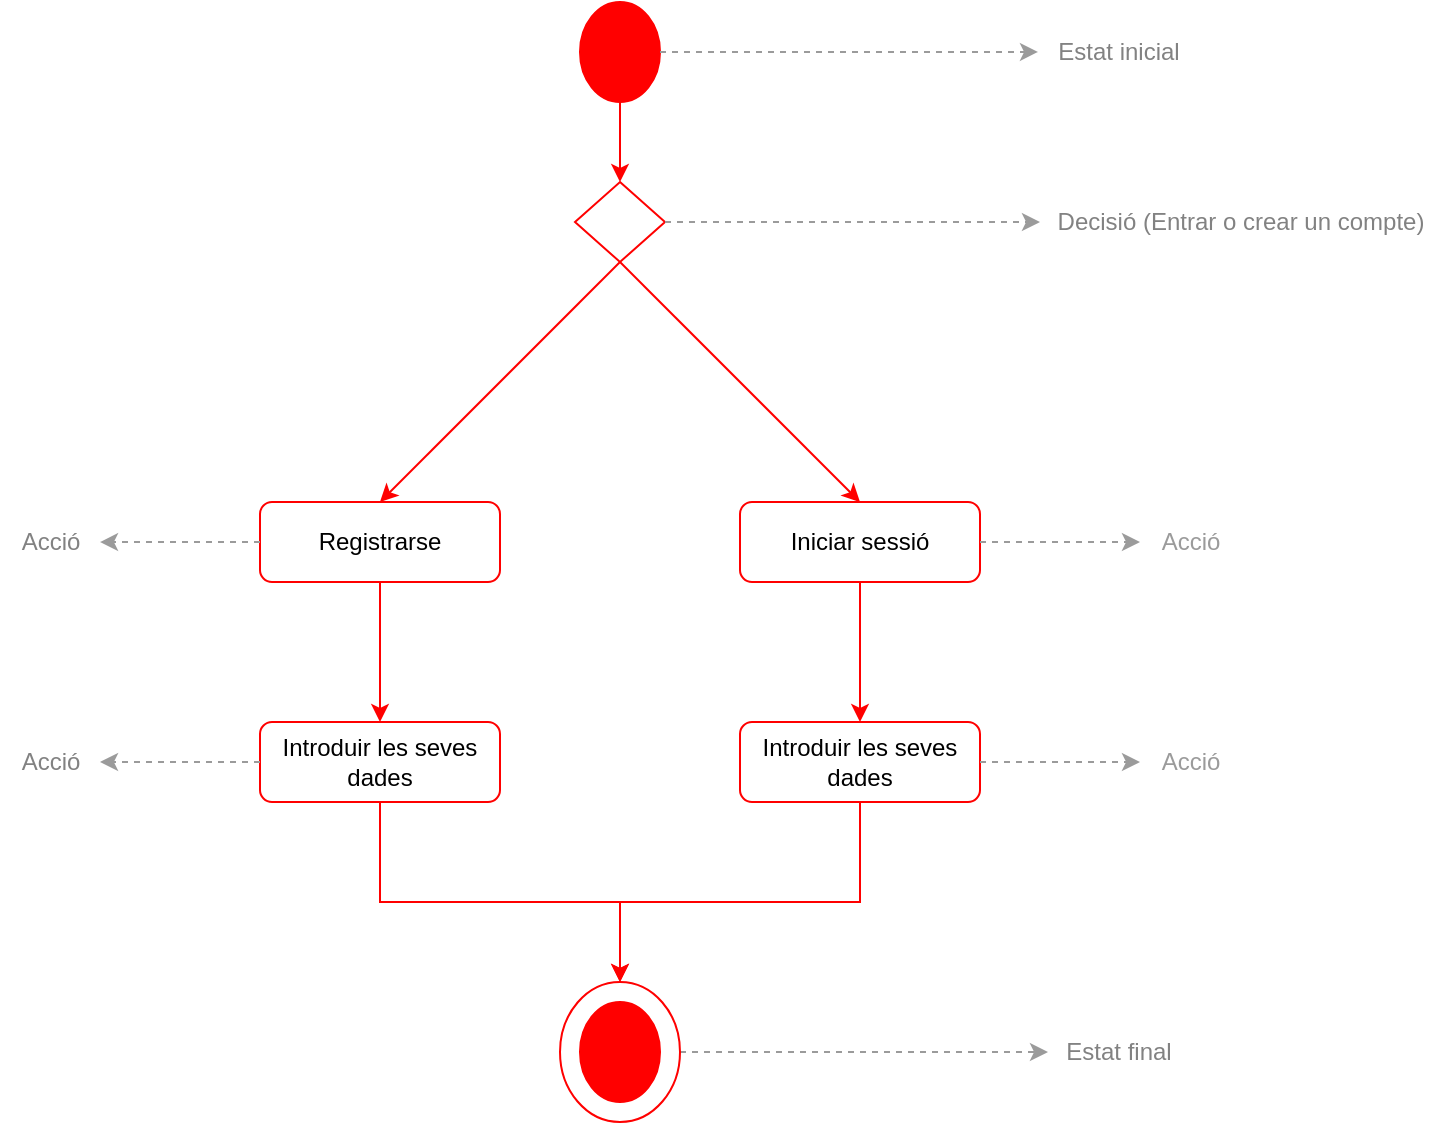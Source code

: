 <mxfile version="16.2.4" type="github">
  <diagram id="pc-rSTr5fRfuh4w3DdU0" name="Page-1">
    <mxGraphModel dx="1038" dy="543" grid="1" gridSize="10" guides="1" tooltips="1" connect="1" arrows="1" fold="1" page="1" pageScale="1" pageWidth="827" pageHeight="1169" math="0" shadow="0">
      <root>
        <mxCell id="0" />
        <mxCell id="1" parent="0" />
        <mxCell id="_70oP3KHqjQjDuD16ico-1" value="" style="edgeStyle=orthogonalEdgeStyle;rounded=0;orthogonalLoop=1;jettySize=auto;html=1;fontColor=#828282;strokeColor=#FF0000;fillColor=#FF0000;entryX=0.5;entryY=0;entryDx=0;entryDy=0;" edge="1" parent="1" source="_70oP3KHqjQjDuD16ico-2" target="_70oP3KHqjQjDuD16ico-14">
          <mxGeometry relative="1" as="geometry">
            <mxPoint x="260" y="400.01" as="targetPoint" />
          </mxGeometry>
        </mxCell>
        <mxCell id="_70oP3KHqjQjDuD16ico-2" value="Registrarse" style="rounded=1;whiteSpace=wrap;html=1;fontSize=12;glass=0;strokeWidth=1;shadow=0;strokeColor=#FF0000;" vertex="1" parent="1">
          <mxGeometry x="200" y="280.01" width="120" height="40" as="geometry" />
        </mxCell>
        <mxCell id="_70oP3KHqjQjDuD16ico-3" value="" style="edgeStyle=orthogonalEdgeStyle;rounded=0;orthogonalLoop=1;jettySize=auto;html=1;fontColor=#828282;strokeColor=#FF0000;fillColor=#FF0000;" edge="1" parent="1" source="_70oP3KHqjQjDuD16ico-4" target="_70oP3KHqjQjDuD16ico-12">
          <mxGeometry relative="1" as="geometry" />
        </mxCell>
        <mxCell id="_70oP3KHqjQjDuD16ico-4" value="" style="ellipse;whiteSpace=wrap;html=1;strokeColor=#FF0000;fillColor=#FF0000;" vertex="1" parent="1">
          <mxGeometry x="360" y="29.99" width="40" height="50" as="geometry" />
        </mxCell>
        <mxCell id="_70oP3KHqjQjDuD16ico-5" value="" style="endArrow=classic;html=1;rounded=0;exitX=0.5;exitY=1;exitDx=0;exitDy=0;entryX=0.5;entryY=0;entryDx=0;entryDy=0;strokeColor=#FF0000;fillColor=#FF0000;" edge="1" parent="1" source="_70oP3KHqjQjDuD16ico-12" target="_70oP3KHqjQjDuD16ico-2">
          <mxGeometry width="50" height="50" relative="1" as="geometry">
            <mxPoint x="380" y="240" as="sourcePoint" />
            <mxPoint x="418" y="180.01" as="targetPoint" />
          </mxGeometry>
        </mxCell>
        <mxCell id="_70oP3KHqjQjDuD16ico-6" value="&lt;font color=&quot;#828282&quot;&gt;Estat inicial&lt;/font&gt;" style="text;html=1;align=center;verticalAlign=middle;resizable=0;points=[];autosize=1;strokeColor=none;fillColor=none;" vertex="1" parent="1">
          <mxGeometry x="589" y="45.0" width="80" height="20" as="geometry" />
        </mxCell>
        <mxCell id="_70oP3KHqjQjDuD16ico-7" value="" style="edgeStyle=orthogonalEdgeStyle;rounded=0;orthogonalLoop=1;jettySize=auto;html=1;fontColor=#828282;strokeColor=#FF0000;fillColor=#FF0000;entryX=0.5;entryY=0;entryDx=0;entryDy=0;" edge="1" parent="1" source="_70oP3KHqjQjDuD16ico-8" target="_70oP3KHqjQjDuD16ico-15">
          <mxGeometry relative="1" as="geometry">
            <mxPoint x="500" y="400.01" as="targetPoint" />
          </mxGeometry>
        </mxCell>
        <mxCell id="_70oP3KHqjQjDuD16ico-8" value="Iniciar sessió" style="rounded=1;whiteSpace=wrap;html=1;fontSize=12;glass=0;strokeWidth=1;shadow=0;strokeColor=#FF0000;" vertex="1" parent="1">
          <mxGeometry x="440" y="280.01" width="120" height="40" as="geometry" />
        </mxCell>
        <mxCell id="_70oP3KHqjQjDuD16ico-9" value="" style="endArrow=classic;html=1;rounded=0;entryX=0.5;entryY=0;entryDx=0;entryDy=0;strokeColor=#FF0000;fillColor=#FF0000;exitX=0.5;exitY=1;exitDx=0;exitDy=0;" edge="1" parent="1" source="_70oP3KHqjQjDuD16ico-12" target="_70oP3KHqjQjDuD16ico-8">
          <mxGeometry width="50" height="50" relative="1" as="geometry">
            <mxPoint x="380" y="200" as="sourcePoint" />
            <mxPoint x="732" y="180.01" as="targetPoint" />
          </mxGeometry>
        </mxCell>
        <mxCell id="_70oP3KHqjQjDuD16ico-10" value="&lt;font&gt;Acció&lt;/font&gt;" style="text;html=1;align=center;verticalAlign=middle;resizable=0;points=[];autosize=1;strokeColor=none;fillColor=none;fontColor=#9B9B9B;" vertex="1" parent="1">
          <mxGeometry x="640" y="290.02" width="50" height="20" as="geometry" />
        </mxCell>
        <mxCell id="_70oP3KHqjQjDuD16ico-11" value="&lt;font color=&quot;#828282&quot;&gt;Acció&lt;/font&gt;" style="text;html=1;align=center;verticalAlign=middle;resizable=0;points=[];autosize=1;strokeColor=none;fillColor=none;" vertex="1" parent="1">
          <mxGeometry x="70" y="290.02" width="50" height="20" as="geometry" />
        </mxCell>
        <mxCell id="_70oP3KHqjQjDuD16ico-12" value="" style="rhombus;whiteSpace=wrap;html=1;fillColor=#FFFFFF;strokeColor=#FF0000;" vertex="1" parent="1">
          <mxGeometry x="357.5" y="120" width="45" height="40" as="geometry" />
        </mxCell>
        <mxCell id="_70oP3KHqjQjDuD16ico-13" value="&lt;font color=&quot;#828282&quot;&gt;Decisió (Entrar o crear un compte)&lt;/font&gt;" style="text;html=1;align=center;verticalAlign=middle;resizable=0;points=[];autosize=1;strokeColor=none;fillColor=none;" vertex="1" parent="1">
          <mxGeometry x="590" y="130" width="200" height="20" as="geometry" />
        </mxCell>
        <mxCell id="_70oP3KHqjQjDuD16ico-14" value="Introduir les seves dades" style="rounded=1;whiteSpace=wrap;html=1;fontSize=12;glass=0;strokeWidth=1;shadow=0;strokeColor=#FF0000;" vertex="1" parent="1">
          <mxGeometry x="200" y="390" width="120" height="40" as="geometry" />
        </mxCell>
        <mxCell id="_70oP3KHqjQjDuD16ico-15" value="Introduir les seves dades" style="rounded=1;whiteSpace=wrap;html=1;fontSize=12;glass=0;strokeWidth=1;shadow=0;strokeColor=#FF0000;" vertex="1" parent="1">
          <mxGeometry x="440" y="390" width="120" height="40" as="geometry" />
        </mxCell>
        <mxCell id="_70oP3KHqjQjDuD16ico-16" value="&lt;font&gt;Acció&lt;/font&gt;" style="text;html=1;align=center;verticalAlign=middle;resizable=0;points=[];autosize=1;strokeColor=none;fillColor=none;fontColor=#9B9B9B;" vertex="1" parent="1">
          <mxGeometry x="640" y="400" width="50" height="20" as="geometry" />
        </mxCell>
        <mxCell id="_70oP3KHqjQjDuD16ico-17" value="&lt;font color=&quot;#828282&quot;&gt;Acció&lt;/font&gt;" style="text;html=1;align=center;verticalAlign=middle;resizable=0;points=[];autosize=1;strokeColor=none;fillColor=none;" vertex="1" parent="1">
          <mxGeometry x="70" y="399.99" width="50" height="20" as="geometry" />
        </mxCell>
        <mxCell id="_70oP3KHqjQjDuD16ico-18" value="" style="edgeStyle=elbowEdgeStyle;elbow=vertical;endArrow=classic;html=1;rounded=0;exitX=0.5;exitY=1;exitDx=0;exitDy=0;strokeColor=#FF0000;entryX=0.5;entryY=0;entryDx=0;entryDy=0;" edge="1" parent="1" source="_70oP3KHqjQjDuD16ico-14" target="_70oP3KHqjQjDuD16ico-29">
          <mxGeometry width="50" height="50" relative="1" as="geometry">
            <mxPoint x="310" y="490" as="sourcePoint" />
            <mxPoint x="390" y="500" as="targetPoint" />
            <Array as="points">
              <mxPoint x="280" y="480" />
              <mxPoint x="340" y="500" />
            </Array>
          </mxGeometry>
        </mxCell>
        <mxCell id="_70oP3KHqjQjDuD16ico-19" value="" style="edgeStyle=elbowEdgeStyle;elbow=vertical;endArrow=classic;html=1;rounded=0;exitX=0.5;exitY=1;exitDx=0;exitDy=0;strokeColor=#FF0000;entryX=0.5;entryY=0;entryDx=0;entryDy=0;" edge="1" parent="1" source="_70oP3KHqjQjDuD16ico-15" target="_70oP3KHqjQjDuD16ico-29">
          <mxGeometry width="50" height="50" relative="1" as="geometry">
            <mxPoint x="270" y="440" as="sourcePoint" />
            <mxPoint x="380" y="390" as="targetPoint" />
            <Array as="points">
              <mxPoint x="450" y="480" />
              <mxPoint x="350" y="510" />
            </Array>
          </mxGeometry>
        </mxCell>
        <mxCell id="_70oP3KHqjQjDuD16ico-20" value="" style="edgeStyle=orthogonalEdgeStyle;rounded=0;orthogonalLoop=1;jettySize=auto;html=1;fontColor=#828282;strokeColor=#9B9B9B;fillColor=#FF0000;exitX=1;exitY=0.5;exitDx=0;exitDy=0;dashed=1;" edge="1" parent="1" source="_70oP3KHqjQjDuD16ico-15" target="_70oP3KHqjQjDuD16ico-16">
          <mxGeometry relative="1" as="geometry">
            <mxPoint x="510" y="330.01" as="sourcePoint" />
            <mxPoint x="510" y="400" as="targetPoint" />
          </mxGeometry>
        </mxCell>
        <mxCell id="_70oP3KHqjQjDuD16ico-21" value="" style="edgeStyle=orthogonalEdgeStyle;rounded=0;orthogonalLoop=1;jettySize=auto;html=1;fontColor=#828282;strokeColor=#9B9B9B;fillColor=#FF0000;exitX=1;exitY=0.5;exitDx=0;exitDy=0;dashed=1;" edge="1" parent="1" source="_70oP3KHqjQjDuD16ico-8" target="_70oP3KHqjQjDuD16ico-10">
          <mxGeometry relative="1" as="geometry">
            <mxPoint x="560" y="299.61" as="sourcePoint" />
            <mxPoint x="640" y="300" as="targetPoint" />
          </mxGeometry>
        </mxCell>
        <mxCell id="_70oP3KHqjQjDuD16ico-22" value="" style="edgeStyle=orthogonalEdgeStyle;rounded=0;orthogonalLoop=1;jettySize=auto;html=1;fontColor=#828282;strokeColor=#9B9B9B;fillColor=#FF0000;exitX=0;exitY=0.5;exitDx=0;exitDy=0;dashed=1;" edge="1" parent="1" source="_70oP3KHqjQjDuD16ico-14" target="_70oP3KHqjQjDuD16ico-17">
          <mxGeometry relative="1" as="geometry">
            <mxPoint x="590" y="440" as="sourcePoint" />
            <mxPoint x="670" y="440" as="targetPoint" />
          </mxGeometry>
        </mxCell>
        <mxCell id="_70oP3KHqjQjDuD16ico-23" value="" style="edgeStyle=orthogonalEdgeStyle;rounded=0;orthogonalLoop=1;jettySize=auto;html=1;fontColor=#828282;strokeColor=#9B9B9B;fillColor=#FF0000;exitX=0;exitY=0.5;exitDx=0;exitDy=0;dashed=1;" edge="1" parent="1" source="_70oP3KHqjQjDuD16ico-2" target="_70oP3KHqjQjDuD16ico-11">
          <mxGeometry relative="1" as="geometry">
            <mxPoint x="210" y="420" as="sourcePoint" />
            <mxPoint x="122" y="300" as="targetPoint" />
          </mxGeometry>
        </mxCell>
        <mxCell id="_70oP3KHqjQjDuD16ico-24" value="" style="edgeStyle=orthogonalEdgeStyle;rounded=0;orthogonalLoop=1;jettySize=auto;html=1;fontColor=#828282;strokeColor=#9B9B9B;fillColor=#FF0000;exitX=1;exitY=0.5;exitDx=0;exitDy=0;dashed=1;" edge="1" parent="1" source="_70oP3KHqjQjDuD16ico-12" target="_70oP3KHqjQjDuD16ico-13">
          <mxGeometry relative="1" as="geometry">
            <mxPoint x="520" y="100" as="sourcePoint" />
            <mxPoint x="440" y="100" as="targetPoint" />
          </mxGeometry>
        </mxCell>
        <mxCell id="_70oP3KHqjQjDuD16ico-25" value="" style="edgeStyle=orthogonalEdgeStyle;rounded=0;orthogonalLoop=1;jettySize=auto;html=1;fontColor=#828282;strokeColor=#9B9B9B;fillColor=#FF0000;exitX=1;exitY=0.5;exitDx=0;exitDy=0;dashed=1;" edge="1" parent="1" source="_70oP3KHqjQjDuD16ico-4" target="_70oP3KHqjQjDuD16ico-6">
          <mxGeometry relative="1" as="geometry">
            <mxPoint x="412.5" y="54.62" as="sourcePoint" />
            <mxPoint x="600" y="54.62" as="targetPoint" />
          </mxGeometry>
        </mxCell>
        <mxCell id="_70oP3KHqjQjDuD16ico-26" value="" style="ellipse;whiteSpace=wrap;html=1;strokeColor=#FF0000;fillColor=#FF0000;" vertex="1" parent="1">
          <mxGeometry x="360" y="530" width="40" height="50" as="geometry" />
        </mxCell>
        <mxCell id="_70oP3KHqjQjDuD16ico-27" value="&lt;font color=&quot;#828282&quot;&gt;Estat final&lt;br&gt;&lt;/font&gt;" style="text;html=1;align=center;verticalAlign=middle;resizable=0;points=[];autosize=1;strokeColor=none;fillColor=none;" vertex="1" parent="1">
          <mxGeometry x="594" y="545.01" width="70" height="20" as="geometry" />
        </mxCell>
        <mxCell id="_70oP3KHqjQjDuD16ico-28" value="" style="edgeStyle=orthogonalEdgeStyle;rounded=0;orthogonalLoop=1;jettySize=auto;html=1;fontColor=#828282;strokeColor=#9B9B9B;fillColor=#FF0000;exitX=1;exitY=0.5;exitDx=0;exitDy=0;dashed=1;" edge="1" parent="1" source="_70oP3KHqjQjDuD16ico-29" target="_70oP3KHqjQjDuD16ico-27">
          <mxGeometry relative="1" as="geometry">
            <mxPoint x="412.5" y="554.63" as="sourcePoint" />
            <mxPoint x="600" y="554.63" as="targetPoint" />
          </mxGeometry>
        </mxCell>
        <mxCell id="_70oP3KHqjQjDuD16ico-29" value="" style="ellipse;whiteSpace=wrap;html=1;strokeColor=#FF0000;fillColor=none;" vertex="1" parent="1">
          <mxGeometry x="350" y="520" width="60" height="70" as="geometry" />
        </mxCell>
      </root>
    </mxGraphModel>
  </diagram>
</mxfile>

